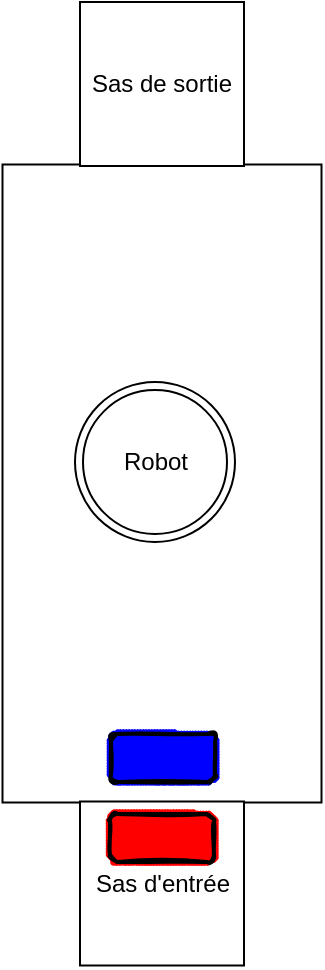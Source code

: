 <mxfile version="26.0.11">
  <diagram name="Page-1" id="j5JJwVelw95jmfVjU6_i">
    <mxGraphModel dx="1112" dy="1195" grid="0" gridSize="10" guides="1" tooltips="1" connect="1" arrows="1" fold="1" page="0" pageScale="1" pageWidth="827" pageHeight="1169" math="0" shadow="0">
      <root>
        <mxCell id="0" />
        <mxCell id="1" parent="0" />
        <mxCell id="VSx3s3RMVIx7xAuSvr0p-1" value="" style="rounded=0;whiteSpace=wrap;html=1;rotation=-90;" vertex="1" parent="1">
          <mxGeometry x="-378.5" y="90" width="319" height="159.5" as="geometry" />
        </mxCell>
        <mxCell id="VSx3s3RMVIx7xAuSvr0p-6" value="" style="rounded=0;whiteSpace=wrap;html=1;rotation=-90;" vertex="1" parent="1">
          <mxGeometry x="-260" y="328.75" width="82" height="82" as="geometry" />
        </mxCell>
        <mxCell id="VSx3s3RMVIx7xAuSvr0p-12" value="" style="rounded=0;whiteSpace=wrap;html=1;rotation=-90;" vertex="1" parent="1">
          <mxGeometry x="-260" y="-71" width="82" height="82" as="geometry" />
        </mxCell>
        <mxCell id="VSx3s3RMVIx7xAuSvr0p-5" value="Sas de sortie" style="text;html=1;align=center;verticalAlign=middle;whiteSpace=wrap;rounded=0;" vertex="1" parent="1">
          <mxGeometry x="-260" y="-71" width="82" height="82" as="geometry" />
        </mxCell>
        <mxCell id="VSx3s3RMVIx7xAuSvr0p-4" value="Sas d&#39;entrée" style="text;html=1;align=center;verticalAlign=middle;whiteSpace=wrap;rounded=0;" vertex="1" parent="1">
          <mxGeometry x="-260" y="328.75" width="83" height="83.25" as="geometry" />
        </mxCell>
        <mxCell id="VSx3s3RMVIx7xAuSvr0p-13" value="Robot" style="ellipse;shape=doubleEllipse;whiteSpace=wrap;html=1;aspect=fixed;" vertex="1" parent="1">
          <mxGeometry x="-262.5" y="119" width="80" height="80" as="geometry" />
        </mxCell>
        <mxCell id="VSx3s3RMVIx7xAuSvr0p-10" value="" style="rounded=1;whiteSpace=wrap;html=1;strokeWidth=2;fillWeight=4;hachureGap=1;hachureAngle=45;fillColor=#0000FF;sketch=1;" vertex="1" parent="1">
          <mxGeometry x="-244.5" y="295" width="52" height="24" as="geometry" />
        </mxCell>
        <mxCell id="VSx3s3RMVIx7xAuSvr0p-14" value="" style="rounded=1;whiteSpace=wrap;html=1;strokeWidth=2;fillWeight=4;hachureGap=1;hachureAngle=45;fillColor=#FF0000&#xa;;sketch=1;" vertex="1" parent="1">
          <mxGeometry x="-245" y="335" width="52" height="24" as="geometry" />
        </mxCell>
      </root>
    </mxGraphModel>
  </diagram>
</mxfile>
